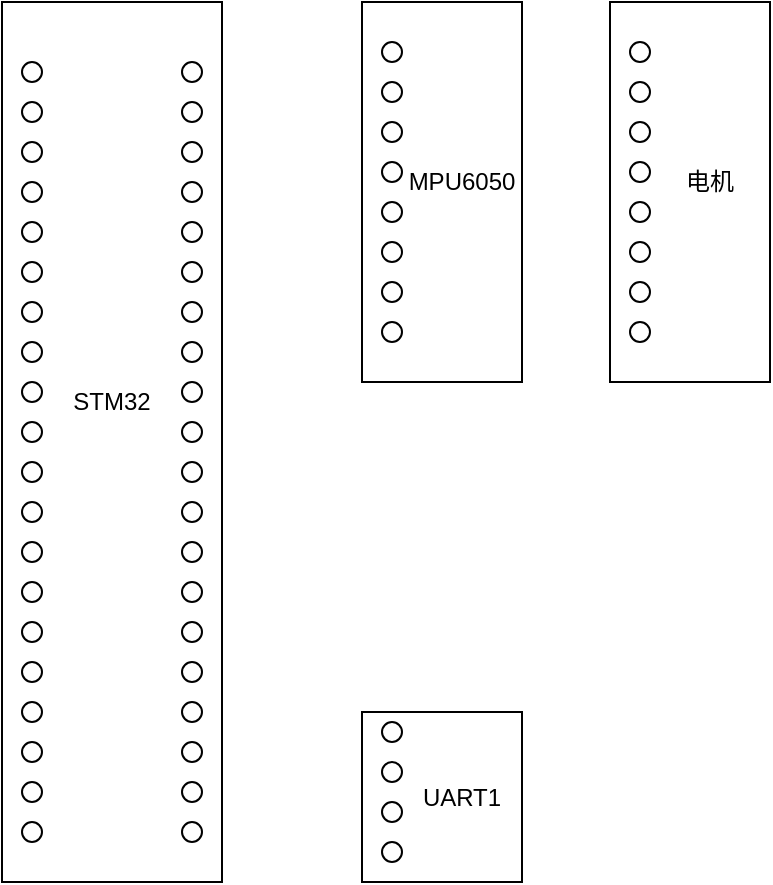<mxfile version="14.4.4" type="github">
  <diagram id="8HYjZ4v-fJ6-e9nsEgGl" name="第 1 页">
    <mxGraphModel dx="865" dy="760" grid="1" gridSize="10" guides="1" tooltips="1" connect="1" arrows="1" fold="1" page="1" pageScale="1" pageWidth="827" pageHeight="1169" math="0" shadow="0">
      <root>
        <mxCell id="0" />
        <mxCell id="1" parent="0" />
        <mxCell id="KJvGZSESiML9NRiCF27s-1" value="" style="rounded=0;whiteSpace=wrap;html=1;" vertex="1" parent="1">
          <mxGeometry x="70" y="70" width="110" height="440" as="geometry" />
        </mxCell>
        <mxCell id="KJvGZSESiML9NRiCF27s-2" value="" style="ellipse;whiteSpace=wrap;html=1;aspect=fixed;" vertex="1" parent="1">
          <mxGeometry x="160" y="100" width="10" height="10" as="geometry" />
        </mxCell>
        <mxCell id="KJvGZSESiML9NRiCF27s-3" value="" style="ellipse;whiteSpace=wrap;html=1;aspect=fixed;" vertex="1" parent="1">
          <mxGeometry x="160" y="120" width="10" height="10" as="geometry" />
        </mxCell>
        <mxCell id="KJvGZSESiML9NRiCF27s-4" value="" style="ellipse;whiteSpace=wrap;html=1;aspect=fixed;" vertex="1" parent="1">
          <mxGeometry x="160" y="140" width="10" height="10" as="geometry" />
        </mxCell>
        <mxCell id="KJvGZSESiML9NRiCF27s-5" value="" style="ellipse;whiteSpace=wrap;html=1;aspect=fixed;" vertex="1" parent="1">
          <mxGeometry x="160" y="160" width="10" height="10" as="geometry" />
        </mxCell>
        <mxCell id="KJvGZSESiML9NRiCF27s-6" value="" style="ellipse;whiteSpace=wrap;html=1;aspect=fixed;" vertex="1" parent="1">
          <mxGeometry x="160" y="180" width="10" height="10" as="geometry" />
        </mxCell>
        <mxCell id="KJvGZSESiML9NRiCF27s-7" value="" style="ellipse;whiteSpace=wrap;html=1;aspect=fixed;" vertex="1" parent="1">
          <mxGeometry x="160" y="200" width="10" height="10" as="geometry" />
        </mxCell>
        <mxCell id="KJvGZSESiML9NRiCF27s-8" value="" style="ellipse;whiteSpace=wrap;html=1;aspect=fixed;" vertex="1" parent="1">
          <mxGeometry x="160" y="220" width="10" height="10" as="geometry" />
        </mxCell>
        <mxCell id="KJvGZSESiML9NRiCF27s-9" value="" style="ellipse;whiteSpace=wrap;html=1;aspect=fixed;" vertex="1" parent="1">
          <mxGeometry x="160" y="240" width="10" height="10" as="geometry" />
        </mxCell>
        <mxCell id="KJvGZSESiML9NRiCF27s-10" value="" style="ellipse;whiteSpace=wrap;html=1;aspect=fixed;" vertex="1" parent="1">
          <mxGeometry x="160" y="280" width="10" height="10" as="geometry" />
        </mxCell>
        <mxCell id="KJvGZSESiML9NRiCF27s-11" value="" style="ellipse;whiteSpace=wrap;html=1;aspect=fixed;" vertex="1" parent="1">
          <mxGeometry x="160" y="260" width="10" height="10" as="geometry" />
        </mxCell>
        <mxCell id="KJvGZSESiML9NRiCF27s-13" value="" style="ellipse;whiteSpace=wrap;html=1;aspect=fixed;" vertex="1" parent="1">
          <mxGeometry x="160" y="300" width="10" height="10" as="geometry" />
        </mxCell>
        <mxCell id="KJvGZSESiML9NRiCF27s-14" value="" style="ellipse;whiteSpace=wrap;html=1;aspect=fixed;" vertex="1" parent="1">
          <mxGeometry x="160" y="320" width="10" height="10" as="geometry" />
        </mxCell>
        <mxCell id="KJvGZSESiML9NRiCF27s-15" value="" style="ellipse;whiteSpace=wrap;html=1;aspect=fixed;" vertex="1" parent="1">
          <mxGeometry x="160" y="340" width="10" height="10" as="geometry" />
        </mxCell>
        <mxCell id="KJvGZSESiML9NRiCF27s-16" value="" style="ellipse;whiteSpace=wrap;html=1;aspect=fixed;" vertex="1" parent="1">
          <mxGeometry x="160" y="360" width="10" height="10" as="geometry" />
        </mxCell>
        <mxCell id="KJvGZSESiML9NRiCF27s-17" value="" style="ellipse;whiteSpace=wrap;html=1;aspect=fixed;" vertex="1" parent="1">
          <mxGeometry x="160" y="380" width="10" height="10" as="geometry" />
        </mxCell>
        <mxCell id="KJvGZSESiML9NRiCF27s-18" value="" style="ellipse;whiteSpace=wrap;html=1;aspect=fixed;" vertex="1" parent="1">
          <mxGeometry x="160" y="400" width="10" height="10" as="geometry" />
        </mxCell>
        <mxCell id="KJvGZSESiML9NRiCF27s-19" value="" style="ellipse;whiteSpace=wrap;html=1;aspect=fixed;" vertex="1" parent="1">
          <mxGeometry x="160" y="420" width="10" height="10" as="geometry" />
        </mxCell>
        <mxCell id="KJvGZSESiML9NRiCF27s-20" value="" style="ellipse;whiteSpace=wrap;html=1;aspect=fixed;" vertex="1" parent="1">
          <mxGeometry x="160" y="440" width="10" height="10" as="geometry" />
        </mxCell>
        <mxCell id="KJvGZSESiML9NRiCF27s-21" value="" style="ellipse;whiteSpace=wrap;html=1;aspect=fixed;" vertex="1" parent="1">
          <mxGeometry x="160" y="480" width="10" height="10" as="geometry" />
        </mxCell>
        <mxCell id="KJvGZSESiML9NRiCF27s-22" value="" style="ellipse;whiteSpace=wrap;html=1;aspect=fixed;" vertex="1" parent="1">
          <mxGeometry x="160" y="460" width="10" height="10" as="geometry" />
        </mxCell>
        <mxCell id="KJvGZSESiML9NRiCF27s-23" value="" style="ellipse;whiteSpace=wrap;html=1;aspect=fixed;" vertex="1" parent="1">
          <mxGeometry x="80" y="100" width="10" height="10" as="geometry" />
        </mxCell>
        <mxCell id="KJvGZSESiML9NRiCF27s-24" value="" style="ellipse;whiteSpace=wrap;html=1;aspect=fixed;" vertex="1" parent="1">
          <mxGeometry x="80" y="120" width="10" height="10" as="geometry" />
        </mxCell>
        <mxCell id="KJvGZSESiML9NRiCF27s-25" value="" style="ellipse;whiteSpace=wrap;html=1;aspect=fixed;" vertex="1" parent="1">
          <mxGeometry x="80" y="140" width="10" height="10" as="geometry" />
        </mxCell>
        <mxCell id="KJvGZSESiML9NRiCF27s-26" value="" style="ellipse;whiteSpace=wrap;html=1;aspect=fixed;" vertex="1" parent="1">
          <mxGeometry x="80" y="160" width="10" height="10" as="geometry" />
        </mxCell>
        <mxCell id="KJvGZSESiML9NRiCF27s-27" value="" style="ellipse;whiteSpace=wrap;html=1;aspect=fixed;" vertex="1" parent="1">
          <mxGeometry x="80" y="180" width="10" height="10" as="geometry" />
        </mxCell>
        <mxCell id="KJvGZSESiML9NRiCF27s-28" value="" style="ellipse;whiteSpace=wrap;html=1;aspect=fixed;" vertex="1" parent="1">
          <mxGeometry x="80" y="200" width="10" height="10" as="geometry" />
        </mxCell>
        <mxCell id="KJvGZSESiML9NRiCF27s-29" value="" style="ellipse;whiteSpace=wrap;html=1;aspect=fixed;" vertex="1" parent="1">
          <mxGeometry x="80" y="220" width="10" height="10" as="geometry" />
        </mxCell>
        <mxCell id="KJvGZSESiML9NRiCF27s-30" value="" style="ellipse;whiteSpace=wrap;html=1;aspect=fixed;" vertex="1" parent="1">
          <mxGeometry x="80" y="240" width="10" height="10" as="geometry" />
        </mxCell>
        <mxCell id="KJvGZSESiML9NRiCF27s-31" value="" style="ellipse;whiteSpace=wrap;html=1;aspect=fixed;" vertex="1" parent="1">
          <mxGeometry x="80" y="280" width="10" height="10" as="geometry" />
        </mxCell>
        <mxCell id="KJvGZSESiML9NRiCF27s-32" value="" style="ellipse;whiteSpace=wrap;html=1;aspect=fixed;" vertex="1" parent="1">
          <mxGeometry x="80" y="260" width="10" height="10" as="geometry" />
        </mxCell>
        <mxCell id="KJvGZSESiML9NRiCF27s-33" value="" style="ellipse;whiteSpace=wrap;html=1;aspect=fixed;" vertex="1" parent="1">
          <mxGeometry x="80" y="300" width="10" height="10" as="geometry" />
        </mxCell>
        <mxCell id="KJvGZSESiML9NRiCF27s-34" value="" style="ellipse;whiteSpace=wrap;html=1;aspect=fixed;" vertex="1" parent="1">
          <mxGeometry x="80" y="320" width="10" height="10" as="geometry" />
        </mxCell>
        <mxCell id="KJvGZSESiML9NRiCF27s-35" value="" style="ellipse;whiteSpace=wrap;html=1;aspect=fixed;" vertex="1" parent="1">
          <mxGeometry x="80" y="340" width="10" height="10" as="geometry" />
        </mxCell>
        <mxCell id="KJvGZSESiML9NRiCF27s-36" value="" style="ellipse;whiteSpace=wrap;html=1;aspect=fixed;" vertex="1" parent="1">
          <mxGeometry x="80" y="360" width="10" height="10" as="geometry" />
        </mxCell>
        <mxCell id="KJvGZSESiML9NRiCF27s-37" value="" style="ellipse;whiteSpace=wrap;html=1;aspect=fixed;" vertex="1" parent="1">
          <mxGeometry x="80" y="380" width="10" height="10" as="geometry" />
        </mxCell>
        <mxCell id="KJvGZSESiML9NRiCF27s-38" value="" style="ellipse;whiteSpace=wrap;html=1;aspect=fixed;" vertex="1" parent="1">
          <mxGeometry x="80" y="400" width="10" height="10" as="geometry" />
        </mxCell>
        <mxCell id="KJvGZSESiML9NRiCF27s-39" value="" style="ellipse;whiteSpace=wrap;html=1;aspect=fixed;" vertex="1" parent="1">
          <mxGeometry x="80" y="420" width="10" height="10" as="geometry" />
        </mxCell>
        <mxCell id="KJvGZSESiML9NRiCF27s-40" value="" style="ellipse;whiteSpace=wrap;html=1;aspect=fixed;" vertex="1" parent="1">
          <mxGeometry x="80" y="440" width="10" height="10" as="geometry" />
        </mxCell>
        <mxCell id="KJvGZSESiML9NRiCF27s-41" value="" style="ellipse;whiteSpace=wrap;html=1;aspect=fixed;" vertex="1" parent="1">
          <mxGeometry x="80" y="480" width="10" height="10" as="geometry" />
        </mxCell>
        <mxCell id="KJvGZSESiML9NRiCF27s-42" value="" style="ellipse;whiteSpace=wrap;html=1;aspect=fixed;" vertex="1" parent="1">
          <mxGeometry x="80" y="460" width="10" height="10" as="geometry" />
        </mxCell>
        <mxCell id="KJvGZSESiML9NRiCF27s-45" value="" style="rounded=0;whiteSpace=wrap;html=1;" vertex="1" parent="1">
          <mxGeometry x="250" y="70" width="80" height="190" as="geometry" />
        </mxCell>
        <mxCell id="KJvGZSESiML9NRiCF27s-46" value="" style="ellipse;whiteSpace=wrap;html=1;aspect=fixed;" vertex="1" parent="1">
          <mxGeometry x="260" y="90" width="10" height="10" as="geometry" />
        </mxCell>
        <mxCell id="KJvGZSESiML9NRiCF27s-47" value="" style="ellipse;whiteSpace=wrap;html=1;aspect=fixed;" vertex="1" parent="1">
          <mxGeometry x="260" y="110" width="10" height="10" as="geometry" />
        </mxCell>
        <mxCell id="KJvGZSESiML9NRiCF27s-48" value="" style="ellipse;whiteSpace=wrap;html=1;aspect=fixed;" vertex="1" parent="1">
          <mxGeometry x="260" y="130" width="10" height="10" as="geometry" />
        </mxCell>
        <mxCell id="KJvGZSESiML9NRiCF27s-49" value="" style="ellipse;whiteSpace=wrap;html=1;aspect=fixed;" vertex="1" parent="1">
          <mxGeometry x="260" y="150" width="10" height="10" as="geometry" />
        </mxCell>
        <mxCell id="KJvGZSESiML9NRiCF27s-51" value="" style="ellipse;whiteSpace=wrap;html=1;aspect=fixed;" vertex="1" parent="1">
          <mxGeometry x="260" y="170" width="10" height="10" as="geometry" />
        </mxCell>
        <mxCell id="KJvGZSESiML9NRiCF27s-52" value="" style="ellipse;whiteSpace=wrap;html=1;aspect=fixed;" vertex="1" parent="1">
          <mxGeometry x="260" y="190" width="10" height="10" as="geometry" />
        </mxCell>
        <mxCell id="KJvGZSESiML9NRiCF27s-53" value="" style="ellipse;whiteSpace=wrap;html=1;aspect=fixed;" vertex="1" parent="1">
          <mxGeometry x="260" y="210" width="10" height="10" as="geometry" />
        </mxCell>
        <mxCell id="KJvGZSESiML9NRiCF27s-54" value="" style="ellipse;whiteSpace=wrap;html=1;aspect=fixed;" vertex="1" parent="1">
          <mxGeometry x="260" y="230" width="10" height="10" as="geometry" />
        </mxCell>
        <mxCell id="KJvGZSESiML9NRiCF27s-55" value="" style="rounded=0;whiteSpace=wrap;html=1;" vertex="1" parent="1">
          <mxGeometry x="250" y="425" width="80" height="85" as="geometry" />
        </mxCell>
        <mxCell id="KJvGZSESiML9NRiCF27s-59" value="" style="ellipse;whiteSpace=wrap;html=1;aspect=fixed;" vertex="1" parent="1">
          <mxGeometry x="260" y="490" width="10" height="10" as="geometry" />
        </mxCell>
        <mxCell id="KJvGZSESiML9NRiCF27s-60" value="" style="ellipse;whiteSpace=wrap;html=1;aspect=fixed;" vertex="1" parent="1">
          <mxGeometry x="260" y="470" width="10" height="10" as="geometry" />
        </mxCell>
        <mxCell id="KJvGZSESiML9NRiCF27s-61" value="" style="ellipse;whiteSpace=wrap;html=1;aspect=fixed;" vertex="1" parent="1">
          <mxGeometry x="260" y="450" width="10" height="10" as="geometry" />
        </mxCell>
        <mxCell id="KJvGZSESiML9NRiCF27s-62" value="" style="ellipse;whiteSpace=wrap;html=1;aspect=fixed;" vertex="1" parent="1">
          <mxGeometry x="260" y="430" width="10" height="10" as="geometry" />
        </mxCell>
        <mxCell id="KJvGZSESiML9NRiCF27s-77" value="UART1" style="text;html=1;strokeColor=none;fillColor=none;align=center;verticalAlign=middle;whiteSpace=wrap;rounded=0;" vertex="1" parent="1">
          <mxGeometry x="280" y="457.5" width="40" height="20" as="geometry" />
        </mxCell>
        <mxCell id="KJvGZSESiML9NRiCF27s-78" value="STM32" style="text;html=1;strokeColor=none;fillColor=none;align=center;verticalAlign=middle;whiteSpace=wrap;rounded=0;" vertex="1" parent="1">
          <mxGeometry x="105" y="260" width="40" height="20" as="geometry" />
        </mxCell>
        <mxCell id="KJvGZSESiML9NRiCF27s-79" value="MPU6050" style="text;html=1;strokeColor=none;fillColor=none;align=center;verticalAlign=middle;whiteSpace=wrap;rounded=0;" vertex="1" parent="1">
          <mxGeometry x="270" y="150" width="60" height="20" as="geometry" />
        </mxCell>
        <mxCell id="KJvGZSESiML9NRiCF27s-81" value="" style="group" vertex="1" connectable="0" parent="1">
          <mxGeometry x="374" y="70" width="80" height="190" as="geometry" />
        </mxCell>
        <mxCell id="KJvGZSESiML9NRiCF27s-68" value="" style="rounded=0;whiteSpace=wrap;html=1;" vertex="1" parent="KJvGZSESiML9NRiCF27s-81">
          <mxGeometry width="80" height="190" as="geometry" />
        </mxCell>
        <mxCell id="KJvGZSESiML9NRiCF27s-69" value="" style="ellipse;whiteSpace=wrap;html=1;aspect=fixed;" vertex="1" parent="KJvGZSESiML9NRiCF27s-81">
          <mxGeometry x="10" y="20" width="10" height="10" as="geometry" />
        </mxCell>
        <mxCell id="KJvGZSESiML9NRiCF27s-70" value="" style="ellipse;whiteSpace=wrap;html=1;aspect=fixed;" vertex="1" parent="KJvGZSESiML9NRiCF27s-81">
          <mxGeometry x="10" y="40" width="10" height="10" as="geometry" />
        </mxCell>
        <mxCell id="KJvGZSESiML9NRiCF27s-71" value="" style="ellipse;whiteSpace=wrap;html=1;aspect=fixed;" vertex="1" parent="KJvGZSESiML9NRiCF27s-81">
          <mxGeometry x="10" y="60" width="10" height="10" as="geometry" />
        </mxCell>
        <mxCell id="KJvGZSESiML9NRiCF27s-72" value="" style="ellipse;whiteSpace=wrap;html=1;aspect=fixed;" vertex="1" parent="KJvGZSESiML9NRiCF27s-81">
          <mxGeometry x="10" y="80" width="10" height="10" as="geometry" />
        </mxCell>
        <mxCell id="KJvGZSESiML9NRiCF27s-73" value="" style="ellipse;whiteSpace=wrap;html=1;aspect=fixed;" vertex="1" parent="KJvGZSESiML9NRiCF27s-81">
          <mxGeometry x="10" y="100" width="10" height="10" as="geometry" />
        </mxCell>
        <mxCell id="KJvGZSESiML9NRiCF27s-74" value="" style="ellipse;whiteSpace=wrap;html=1;aspect=fixed;" vertex="1" parent="KJvGZSESiML9NRiCF27s-81">
          <mxGeometry x="10" y="120" width="10" height="10" as="geometry" />
        </mxCell>
        <mxCell id="KJvGZSESiML9NRiCF27s-75" value="" style="ellipse;whiteSpace=wrap;html=1;aspect=fixed;" vertex="1" parent="KJvGZSESiML9NRiCF27s-81">
          <mxGeometry x="10" y="140" width="10" height="10" as="geometry" />
        </mxCell>
        <mxCell id="KJvGZSESiML9NRiCF27s-76" value="" style="ellipse;whiteSpace=wrap;html=1;aspect=fixed;" vertex="1" parent="KJvGZSESiML9NRiCF27s-81">
          <mxGeometry x="10" y="160" width="10" height="10" as="geometry" />
        </mxCell>
        <mxCell id="KJvGZSESiML9NRiCF27s-80" value="电机" style="text;html=1;strokeColor=none;fillColor=none;align=center;verticalAlign=middle;whiteSpace=wrap;rounded=0;" vertex="1" parent="KJvGZSESiML9NRiCF27s-81">
          <mxGeometry x="30" y="80" width="40" height="20" as="geometry" />
        </mxCell>
      </root>
    </mxGraphModel>
  </diagram>
</mxfile>

